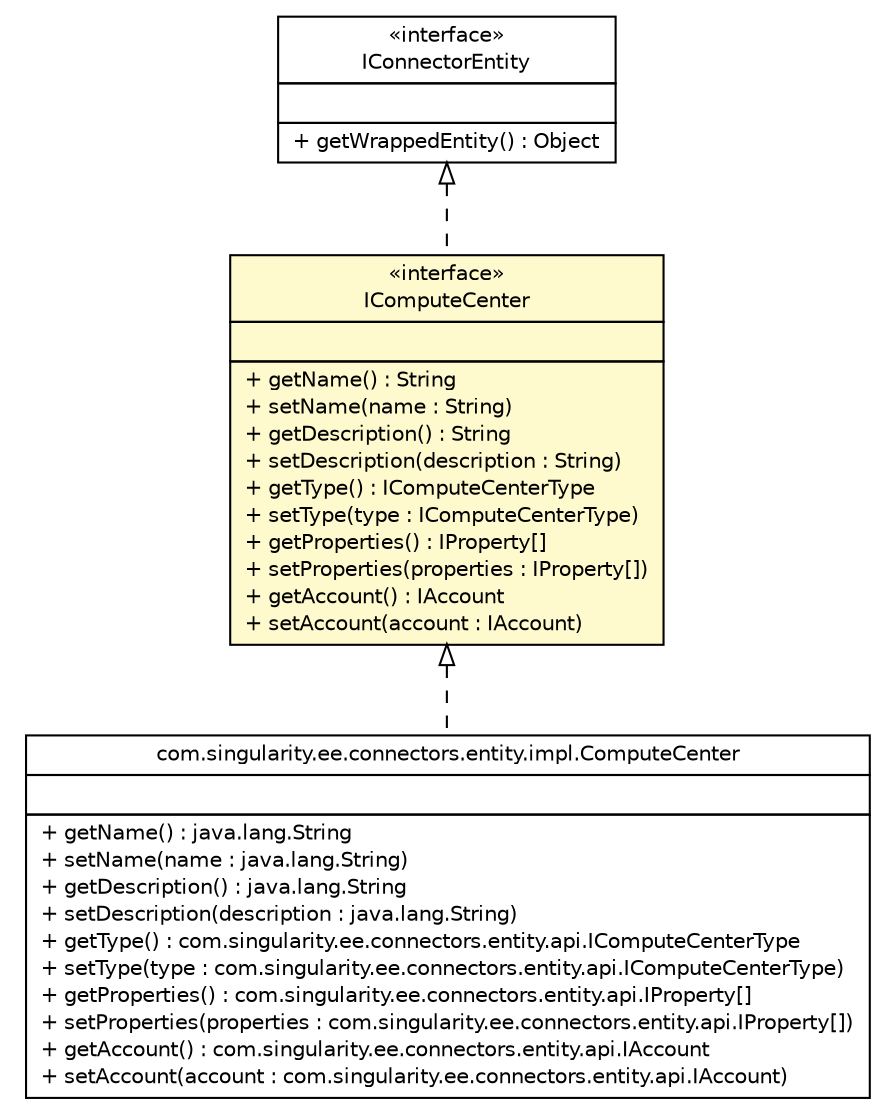 #!/usr/local/bin/dot
#
# Class diagram 
# Generated by UMLGraph version 5.4 (http://www.umlgraph.org/)
#

digraph G {
	edge [fontname="Helvetica",fontsize=10,labelfontname="Helvetica",labelfontsize=10];
	node [fontname="Helvetica",fontsize=10,shape=plaintext];
	nodesep=0.25;
	ranksep=0.5;
	// com.singularity.ee.connectors.entity.api.IComputeCenter
	c582 [label=<<table title="com.singularity.ee.connectors.entity.api.IComputeCenter" border="0" cellborder="1" cellspacing="0" cellpadding="2" port="p" bgcolor="lemonChiffon" href="./IComputeCenter.html">
		<tr><td><table border="0" cellspacing="0" cellpadding="1">
<tr><td align="center" balign="center"> &#171;interface&#187; </td></tr>
<tr><td align="center" balign="center"> IComputeCenter </td></tr>
		</table></td></tr>
		<tr><td><table border="0" cellspacing="0" cellpadding="1">
<tr><td align="left" balign="left">  </td></tr>
		</table></td></tr>
		<tr><td><table border="0" cellspacing="0" cellpadding="1">
<tr><td align="left" balign="left"> + getName() : String </td></tr>
<tr><td align="left" balign="left"> + setName(name : String) </td></tr>
<tr><td align="left" balign="left"> + getDescription() : String </td></tr>
<tr><td align="left" balign="left"> + setDescription(description : String) </td></tr>
<tr><td align="left" balign="left"> + getType() : IComputeCenterType </td></tr>
<tr><td align="left" balign="left"> + setType(type : IComputeCenterType) </td></tr>
<tr><td align="left" balign="left"> + getProperties() : IProperty[] </td></tr>
<tr><td align="left" balign="left"> + setProperties(properties : IProperty[]) </td></tr>
<tr><td align="left" balign="left"> + getAccount() : IAccount </td></tr>
<tr><td align="left" balign="left"> + setAccount(account : IAccount) </td></tr>
		</table></td></tr>
		</table>>, URL="./IComputeCenter.html", fontname="Helvetica", fontcolor="black", fontsize=10.0];
	// com.singularity.ee.connectors.entity.api.IConnectorEntity
	c584 [label=<<table title="com.singularity.ee.connectors.entity.api.IConnectorEntity" border="0" cellborder="1" cellspacing="0" cellpadding="2" port="p" href="./IConnectorEntity.html">
		<tr><td><table border="0" cellspacing="0" cellpadding="1">
<tr><td align="center" balign="center"> &#171;interface&#187; </td></tr>
<tr><td align="center" balign="center"> IConnectorEntity </td></tr>
		</table></td></tr>
		<tr><td><table border="0" cellspacing="0" cellpadding="1">
<tr><td align="left" balign="left">  </td></tr>
		</table></td></tr>
		<tr><td><table border="0" cellspacing="0" cellpadding="1">
<tr><td align="left" balign="left"> + getWrappedEntity() : Object </td></tr>
		</table></td></tr>
		</table>>, URL="./IConnectorEntity.html", fontname="Helvetica", fontcolor="black", fontsize=10.0];
	// com.singularity.ee.connectors.entity.impl.ComputeCenter
	c605 [label=<<table title="com.singularity.ee.connectors.entity.impl.ComputeCenter" border="0" cellborder="1" cellspacing="0" cellpadding="2" port="p" href="../impl/ComputeCenter.html">
		<tr><td><table border="0" cellspacing="0" cellpadding="1">
<tr><td align="center" balign="center"> com.singularity.ee.connectors.entity.impl.ComputeCenter </td></tr>
		</table></td></tr>
		<tr><td><table border="0" cellspacing="0" cellpadding="1">
<tr><td align="left" balign="left">  </td></tr>
		</table></td></tr>
		<tr><td><table border="0" cellspacing="0" cellpadding="1">
<tr><td align="left" balign="left"> + getName() : java.lang.String </td></tr>
<tr><td align="left" balign="left"> + setName(name : java.lang.String) </td></tr>
<tr><td align="left" balign="left"> + getDescription() : java.lang.String </td></tr>
<tr><td align="left" balign="left"> + setDescription(description : java.lang.String) </td></tr>
<tr><td align="left" balign="left"> + getType() : com.singularity.ee.connectors.entity.api.IComputeCenterType </td></tr>
<tr><td align="left" balign="left"> + setType(type : com.singularity.ee.connectors.entity.api.IComputeCenterType) </td></tr>
<tr><td align="left" balign="left"> + getProperties() : com.singularity.ee.connectors.entity.api.IProperty[] </td></tr>
<tr><td align="left" balign="left"> + setProperties(properties : com.singularity.ee.connectors.entity.api.IProperty[]) </td></tr>
<tr><td align="left" balign="left"> + getAccount() : com.singularity.ee.connectors.entity.api.IAccount </td></tr>
<tr><td align="left" balign="left"> + setAccount(account : com.singularity.ee.connectors.entity.api.IAccount) </td></tr>
		</table></td></tr>
		</table>>, URL="../impl/ComputeCenter.html", fontname="Helvetica", fontcolor="black", fontsize=10.0];
	//com.singularity.ee.connectors.entity.api.IComputeCenter implements com.singularity.ee.connectors.entity.api.IConnectorEntity
	c584:p -> c582:p [dir=back,arrowtail=empty,style=dashed];
	//com.singularity.ee.connectors.entity.impl.ComputeCenter implements com.singularity.ee.connectors.entity.api.IComputeCenter
	c582:p -> c605:p [dir=back,arrowtail=empty,style=dashed];
}

